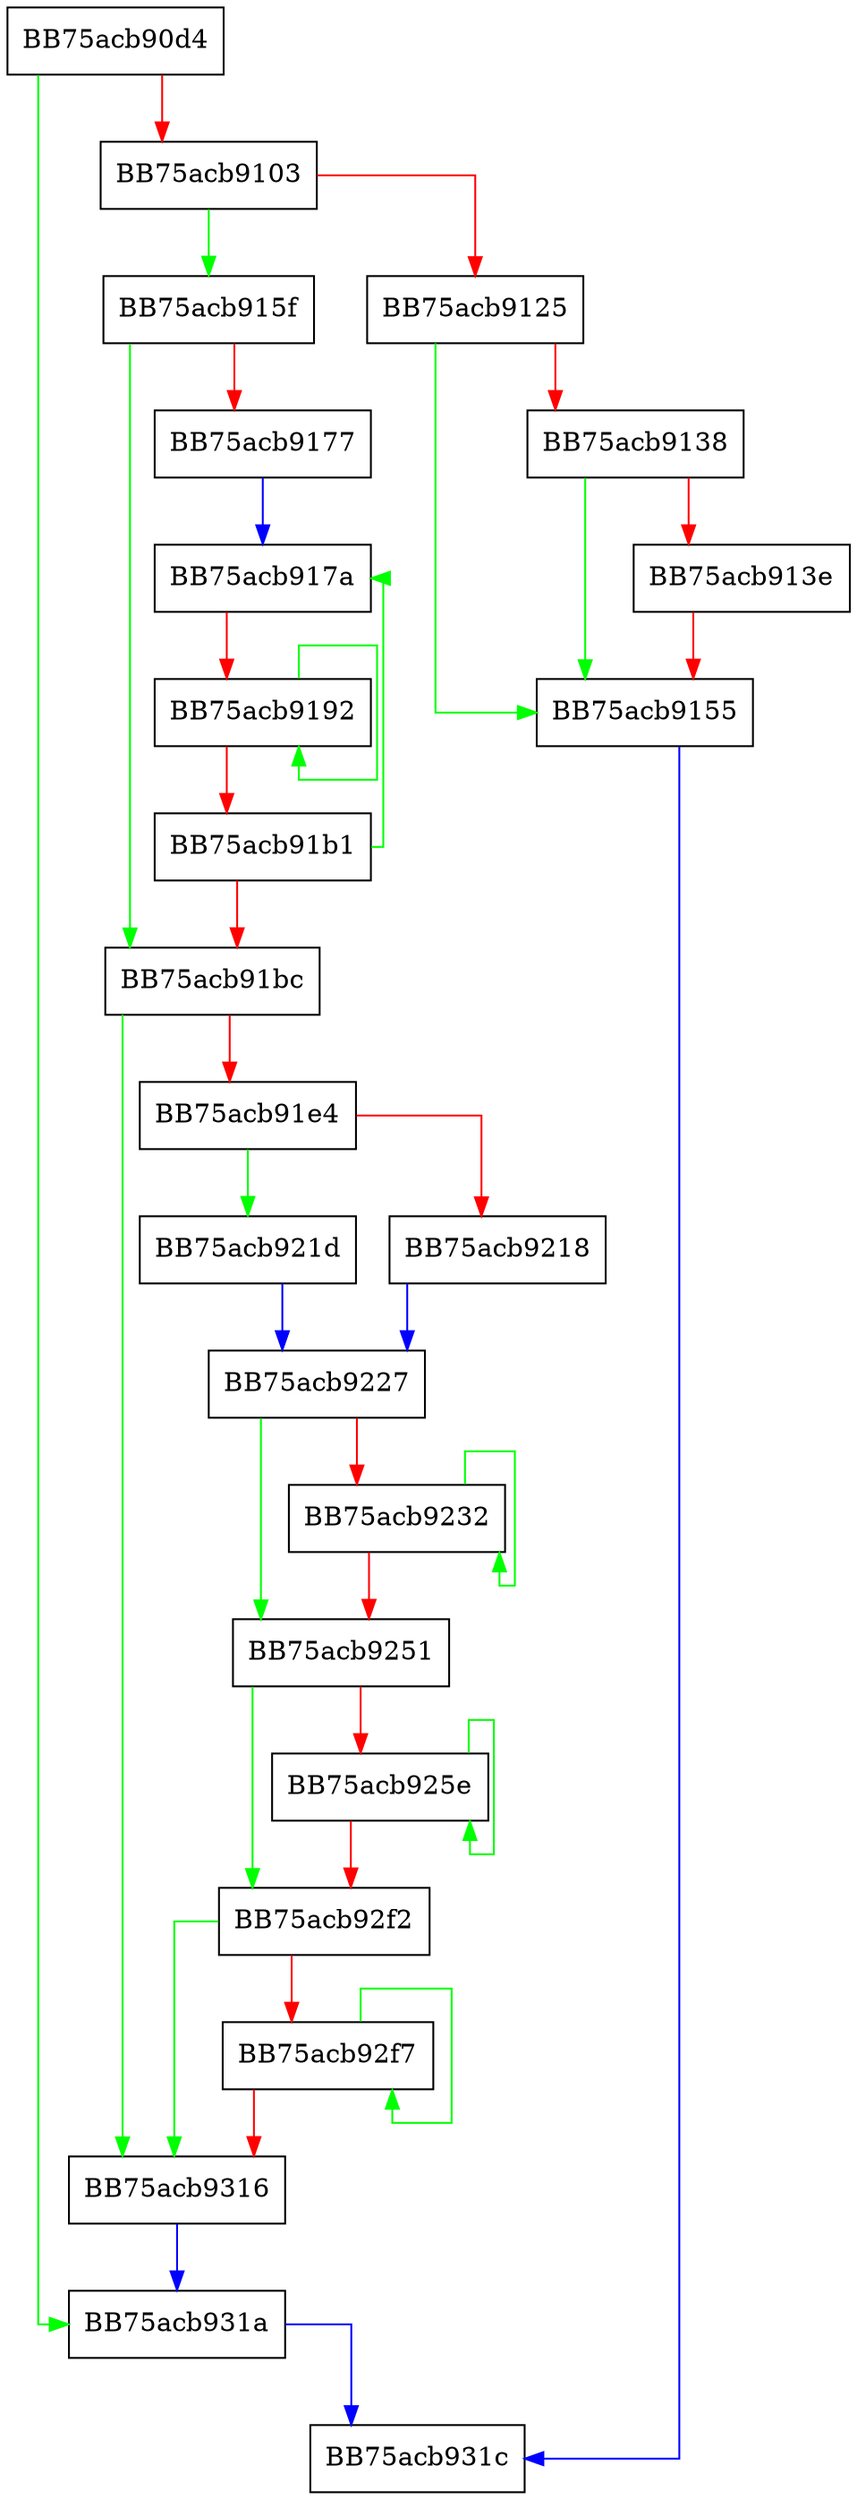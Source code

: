 digraph GetUniqueWebscriptId {
  node [shape="box"];
  graph [splines=ortho];
  BB75acb90d4 -> BB75acb931a [color="green"];
  BB75acb90d4 -> BB75acb9103 [color="red"];
  BB75acb9103 -> BB75acb915f [color="green"];
  BB75acb9103 -> BB75acb9125 [color="red"];
  BB75acb9125 -> BB75acb9155 [color="green"];
  BB75acb9125 -> BB75acb9138 [color="red"];
  BB75acb9138 -> BB75acb9155 [color="green"];
  BB75acb9138 -> BB75acb913e [color="red"];
  BB75acb913e -> BB75acb9155 [color="red"];
  BB75acb9155 -> BB75acb931c [color="blue"];
  BB75acb915f -> BB75acb91bc [color="green"];
  BB75acb915f -> BB75acb9177 [color="red"];
  BB75acb9177 -> BB75acb917a [color="blue"];
  BB75acb917a -> BB75acb9192 [color="red"];
  BB75acb9192 -> BB75acb9192 [color="green"];
  BB75acb9192 -> BB75acb91b1 [color="red"];
  BB75acb91b1 -> BB75acb917a [color="green"];
  BB75acb91b1 -> BB75acb91bc [color="red"];
  BB75acb91bc -> BB75acb9316 [color="green"];
  BB75acb91bc -> BB75acb91e4 [color="red"];
  BB75acb91e4 -> BB75acb921d [color="green"];
  BB75acb91e4 -> BB75acb9218 [color="red"];
  BB75acb9218 -> BB75acb9227 [color="blue"];
  BB75acb921d -> BB75acb9227 [color="blue"];
  BB75acb9227 -> BB75acb9251 [color="green"];
  BB75acb9227 -> BB75acb9232 [color="red"];
  BB75acb9232 -> BB75acb9232 [color="green"];
  BB75acb9232 -> BB75acb9251 [color="red"];
  BB75acb9251 -> BB75acb92f2 [color="green"];
  BB75acb9251 -> BB75acb925e [color="red"];
  BB75acb925e -> BB75acb925e [color="green"];
  BB75acb925e -> BB75acb92f2 [color="red"];
  BB75acb92f2 -> BB75acb9316 [color="green"];
  BB75acb92f2 -> BB75acb92f7 [color="red"];
  BB75acb92f7 -> BB75acb92f7 [color="green"];
  BB75acb92f7 -> BB75acb9316 [color="red"];
  BB75acb9316 -> BB75acb931a [color="blue"];
  BB75acb931a -> BB75acb931c [color="blue"];
}